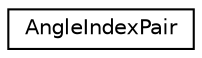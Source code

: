 digraph G
{
  edge [fontname="Helvetica",fontsize="10",labelfontname="Helvetica",labelfontsize="10"];
  node [fontname="Helvetica",fontsize="10",shape=record];
  rankdir=LR;
  Node1 [label="AngleIndexPair",height=0.2,width=0.4,color="black", fillcolor="white", style="filled",URL="$d6/d49/structAngleIndexPair.html"];
}
